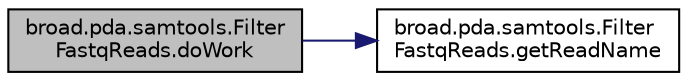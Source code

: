 digraph "broad.pda.samtools.FilterFastqReads.doWork"
{
  edge [fontname="Helvetica",fontsize="10",labelfontname="Helvetica",labelfontsize="10"];
  node [fontname="Helvetica",fontsize="10",shape=record];
  rankdir="LR";
  Node1 [label="broad.pda.samtools.Filter\lFastqReads.doWork",height=0.2,width=0.4,color="black", fillcolor="grey75", style="filled" fontcolor="black"];
  Node1 -> Node2 [color="midnightblue",fontsize="10",style="solid",fontname="Helvetica"];
  Node2 [label="broad.pda.samtools.Filter\lFastqReads.getReadName",height=0.2,width=0.4,color="black", fillcolor="white", style="filled",URL="$classbroad_1_1pda_1_1samtools_1_1_filter_fastq_reads.html#a796ed4e03547113036c82d2d4525c427"];
}
